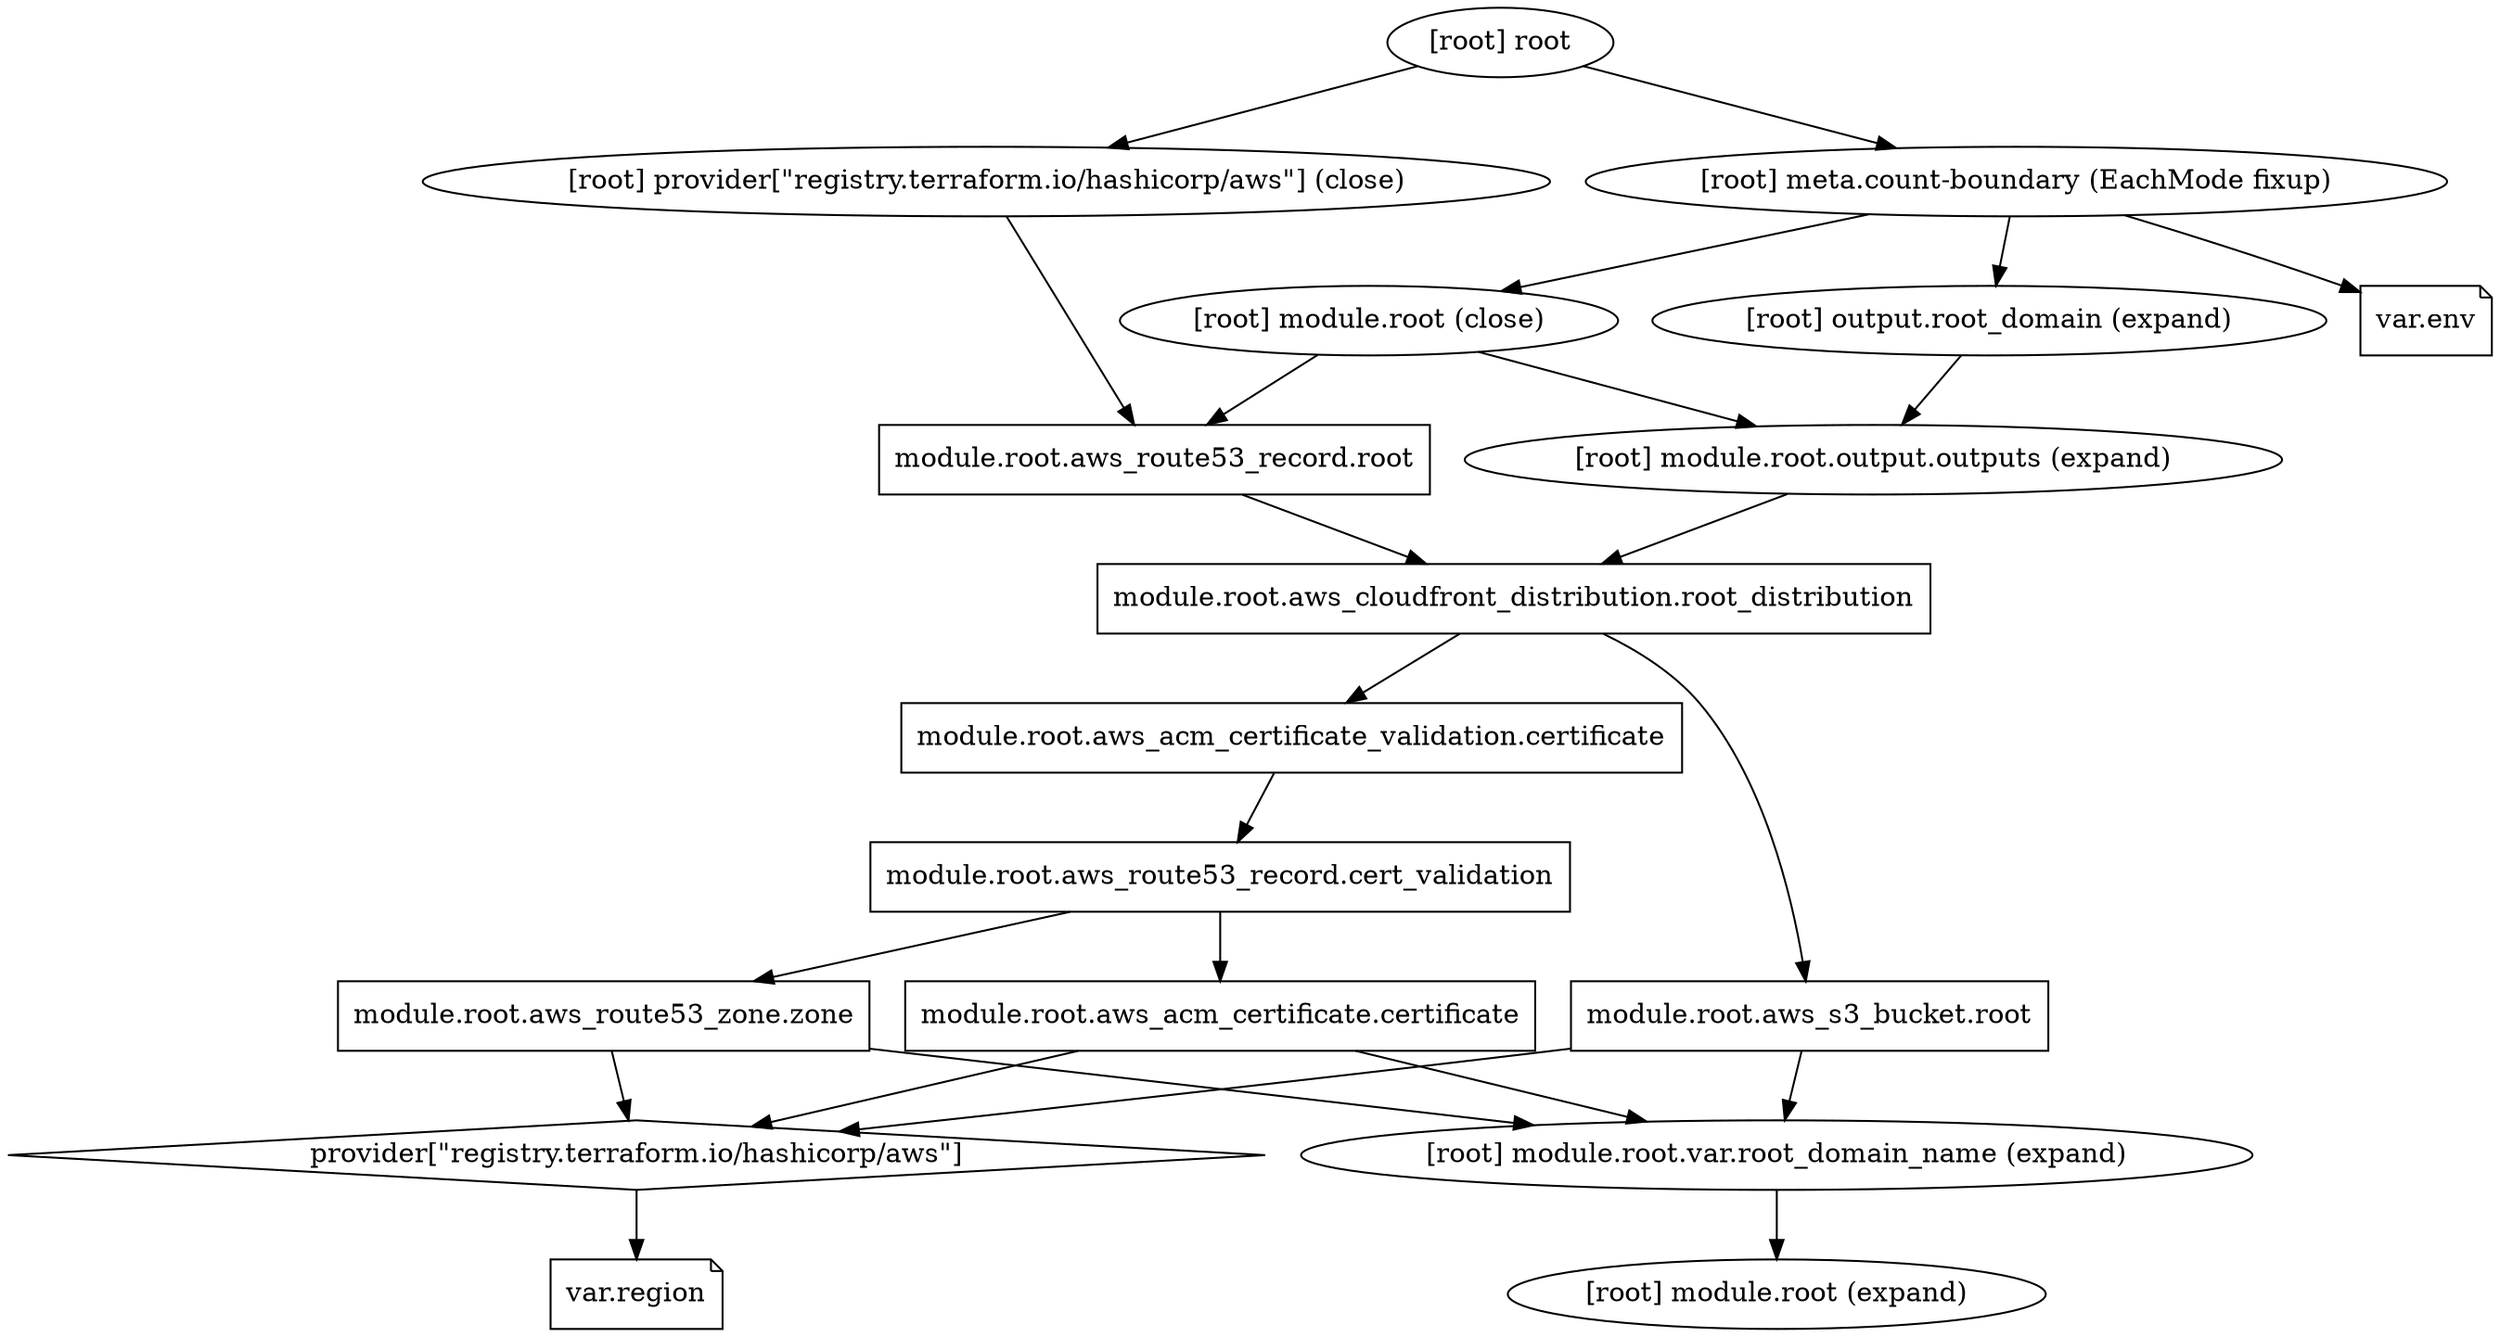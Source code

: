 digraph {
	compound = "true"
	newrank = "true"
	subgraph "root" {
		"[root] module.root.aws_acm_certificate.certificate (expand)" [label = "module.root.aws_acm_certificate.certificate", shape = "box"]
		"[root] module.root.aws_acm_certificate_validation.certificate (expand)" [label = "module.root.aws_acm_certificate_validation.certificate", shape = "box"]
		"[root] module.root.aws_cloudfront_distribution.root_distribution (expand)" [label = "module.root.aws_cloudfront_distribution.root_distribution", shape = "box"]
		"[root] module.root.aws_route53_record.cert_validation (expand)" [label = "module.root.aws_route53_record.cert_validation", shape = "box"]
		"[root] module.root.aws_route53_record.root (expand)" [label = "module.root.aws_route53_record.root", shape = "box"]
		"[root] module.root.aws_route53_zone.zone (expand)" [label = "module.root.aws_route53_zone.zone", shape = "box"]
		"[root] module.root.aws_s3_bucket.root (expand)" [label = "module.root.aws_s3_bucket.root", shape = "box"]
		"[root] provider[\"registry.terraform.io/hashicorp/aws\"]" [label = "provider[\"registry.terraform.io/hashicorp/aws\"]", shape = "diamond"]
		"[root] var.env" [label = "var.env", shape = "note"]
		"[root] var.region" [label = "var.region", shape = "note"]
		"[root] meta.count-boundary (EachMode fixup)" -> "[root] module.root (close)"
		"[root] meta.count-boundary (EachMode fixup)" -> "[root] output.root_domain (expand)"
		"[root] meta.count-boundary (EachMode fixup)" -> "[root] var.env"
		"[root] module.root (close)" -> "[root] module.root.aws_route53_record.root (expand)"
		"[root] module.root (close)" -> "[root] module.root.output.outputs (expand)"
		"[root] module.root.aws_acm_certificate.certificate (expand)" -> "[root] module.root.var.root_domain_name (expand)"
		"[root] module.root.aws_acm_certificate.certificate (expand)" -> "[root] provider[\"registry.terraform.io/hashicorp/aws\"]"
		"[root] module.root.aws_acm_certificate_validation.certificate (expand)" -> "[root] module.root.aws_route53_record.cert_validation (expand)"
		"[root] module.root.aws_cloudfront_distribution.root_distribution (expand)" -> "[root] module.root.aws_acm_certificate_validation.certificate (expand)"
		"[root] module.root.aws_cloudfront_distribution.root_distribution (expand)" -> "[root] module.root.aws_s3_bucket.root (expand)"
		"[root] module.root.aws_route53_record.cert_validation (expand)" -> "[root] module.root.aws_acm_certificate.certificate (expand)"
		"[root] module.root.aws_route53_record.cert_validation (expand)" -> "[root] module.root.aws_route53_zone.zone (expand)"
		"[root] module.root.aws_route53_record.root (expand)" -> "[root] module.root.aws_cloudfront_distribution.root_distribution (expand)"
		"[root] module.root.aws_route53_zone.zone (expand)" -> "[root] module.root.var.root_domain_name (expand)"
		"[root] module.root.aws_route53_zone.zone (expand)" -> "[root] provider[\"registry.terraform.io/hashicorp/aws\"]"
		"[root] module.root.aws_s3_bucket.root (expand)" -> "[root] module.root.var.root_domain_name (expand)"
		"[root] module.root.aws_s3_bucket.root (expand)" -> "[root] provider[\"registry.terraform.io/hashicorp/aws\"]"
		"[root] module.root.output.outputs (expand)" -> "[root] module.root.aws_cloudfront_distribution.root_distribution (expand)"
		"[root] module.root.var.root_domain_name (expand)" -> "[root] module.root (expand)"
		"[root] output.root_domain (expand)" -> "[root] module.root.output.outputs (expand)"
		"[root] provider[\"registry.terraform.io/hashicorp/aws\"] (close)" -> "[root] module.root.aws_route53_record.root (expand)"
		"[root] provider[\"registry.terraform.io/hashicorp/aws\"]" -> "[root] var.region"
		"[root] root" -> "[root] meta.count-boundary (EachMode fixup)"
		"[root] root" -> "[root] provider[\"registry.terraform.io/hashicorp/aws\"] (close)"
	}
}

